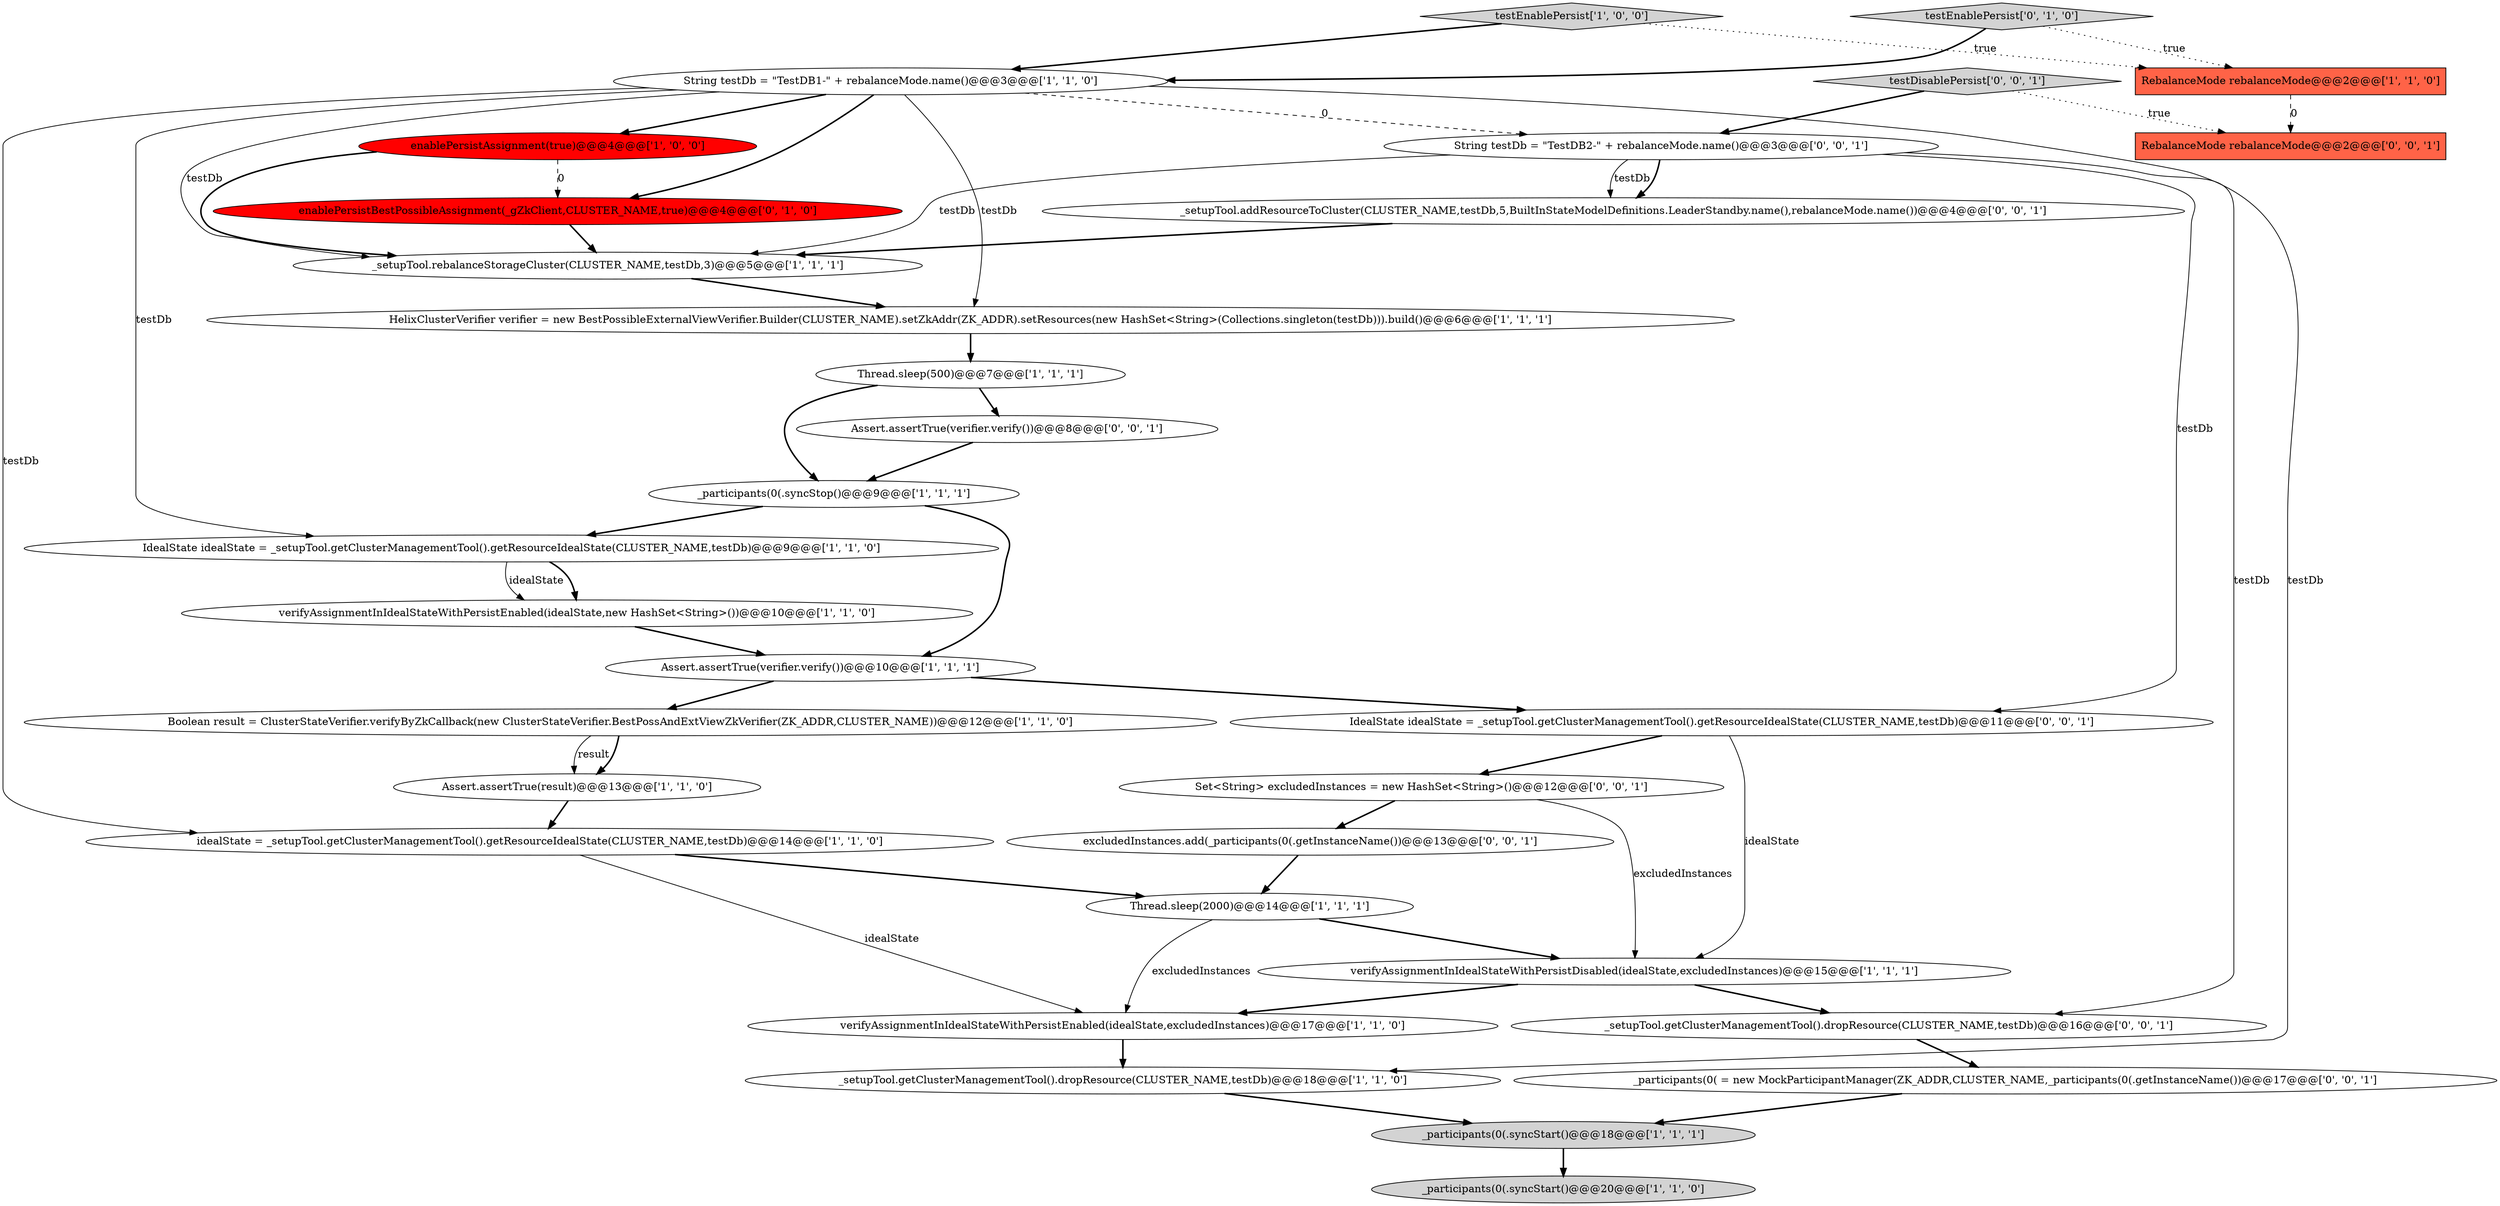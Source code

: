 digraph {
17 [style = filled, label = "Thread.sleep(500)@@@7@@@['1', '1', '1']", fillcolor = white, shape = ellipse image = "AAA0AAABBB1BBB"];
29 [style = filled, label = "_setupTool.getClusterManagementTool().dropResource(CLUSTER_NAME,testDb)@@@16@@@['0', '0', '1']", fillcolor = white, shape = ellipse image = "AAA0AAABBB3BBB"];
30 [style = filled, label = "Assert.assertTrue(verifier.verify())@@@8@@@['0', '0', '1']", fillcolor = white, shape = ellipse image = "AAA0AAABBB3BBB"];
24 [style = filled, label = "testDisablePersist['0', '0', '1']", fillcolor = lightgray, shape = diamond image = "AAA0AAABBB3BBB"];
26 [style = filled, label = "Set<String> excludedInstances = new HashSet<String>()@@@12@@@['0', '0', '1']", fillcolor = white, shape = ellipse image = "AAA0AAABBB3BBB"];
28 [style = filled, label = "String testDb = \"TestDB2-\" + rebalanceMode.name()@@@3@@@['0', '0', '1']", fillcolor = white, shape = ellipse image = "AAA0AAABBB3BBB"];
7 [style = filled, label = "String testDb = \"TestDB1-\" + rebalanceMode.name()@@@3@@@['1', '1', '0']", fillcolor = white, shape = ellipse image = "AAA0AAABBB1BBB"];
21 [style = filled, label = "enablePersistBestPossibleAssignment(_gZkClient,CLUSTER_NAME,true)@@@4@@@['0', '1', '0']", fillcolor = red, shape = ellipse image = "AAA1AAABBB2BBB"];
14 [style = filled, label = "enablePersistAssignment(true)@@@4@@@['1', '0', '0']", fillcolor = red, shape = ellipse image = "AAA1AAABBB1BBB"];
23 [style = filled, label = "IdealState idealState = _setupTool.getClusterManagementTool().getResourceIdealState(CLUSTER_NAME,testDb)@@@11@@@['0', '0', '1']", fillcolor = white, shape = ellipse image = "AAA0AAABBB3BBB"];
16 [style = filled, label = "Assert.assertTrue(verifier.verify())@@@10@@@['1', '1', '1']", fillcolor = white, shape = ellipse image = "AAA0AAABBB1BBB"];
12 [style = filled, label = "RebalanceMode rebalanceMode@@@2@@@['1', '1', '0']", fillcolor = tomato, shape = box image = "AAA0AAABBB1BBB"];
19 [style = filled, label = "IdealState idealState = _setupTool.getClusterManagementTool().getResourceIdealState(CLUSTER_NAME,testDb)@@@9@@@['1', '1', '0']", fillcolor = white, shape = ellipse image = "AAA0AAABBB1BBB"];
31 [style = filled, label = "RebalanceMode rebalanceMode@@@2@@@['0', '0', '1']", fillcolor = tomato, shape = box image = "AAA0AAABBB3BBB"];
4 [style = filled, label = "_setupTool.rebalanceStorageCluster(CLUSTER_NAME,testDb,3)@@@5@@@['1', '1', '1']", fillcolor = white, shape = ellipse image = "AAA0AAABBB1BBB"];
8 [style = filled, label = "verifyAssignmentInIdealStateWithPersistEnabled(idealState,excludedInstances)@@@17@@@['1', '1', '0']", fillcolor = white, shape = ellipse image = "AAA0AAABBB1BBB"];
18 [style = filled, label = "testEnablePersist['1', '0', '0']", fillcolor = lightgray, shape = diamond image = "AAA0AAABBB1BBB"];
25 [style = filled, label = "_participants(0( = new MockParticipantManager(ZK_ADDR,CLUSTER_NAME,_participants(0(.getInstanceName())@@@17@@@['0', '0', '1']", fillcolor = white, shape = ellipse image = "AAA0AAABBB3BBB"];
1 [style = filled, label = "_participants(0(.syncStop()@@@9@@@['1', '1', '1']", fillcolor = white, shape = ellipse image = "AAA0AAABBB1BBB"];
3 [style = filled, label = "HelixClusterVerifier verifier = new BestPossibleExternalViewVerifier.Builder(CLUSTER_NAME).setZkAddr(ZK_ADDR).setResources(new HashSet<String>(Collections.singleton(testDb))).build()@@@6@@@['1', '1', '1']", fillcolor = white, shape = ellipse image = "AAA0AAABBB1BBB"];
13 [style = filled, label = "Boolean result = ClusterStateVerifier.verifyByZkCallback(new ClusterStateVerifier.BestPossAndExtViewZkVerifier(ZK_ADDR,CLUSTER_NAME))@@@12@@@['1', '1', '0']", fillcolor = white, shape = ellipse image = "AAA0AAABBB1BBB"];
20 [style = filled, label = "testEnablePersist['0', '1', '0']", fillcolor = lightgray, shape = diamond image = "AAA0AAABBB2BBB"];
0 [style = filled, label = "_participants(0(.syncStart()@@@20@@@['1', '1', '0']", fillcolor = lightgray, shape = ellipse image = "AAA0AAABBB1BBB"];
10 [style = filled, label = "verifyAssignmentInIdealStateWithPersistEnabled(idealState,new HashSet<String>())@@@10@@@['1', '1', '0']", fillcolor = white, shape = ellipse image = "AAA0AAABBB1BBB"];
5 [style = filled, label = "idealState = _setupTool.getClusterManagementTool().getResourceIdealState(CLUSTER_NAME,testDb)@@@14@@@['1', '1', '0']", fillcolor = white, shape = ellipse image = "AAA0AAABBB1BBB"];
6 [style = filled, label = "verifyAssignmentInIdealStateWithPersistDisabled(idealState,excludedInstances)@@@15@@@['1', '1', '1']", fillcolor = white, shape = ellipse image = "AAA0AAABBB1BBB"];
9 [style = filled, label = "Thread.sleep(2000)@@@14@@@['1', '1', '1']", fillcolor = white, shape = ellipse image = "AAA0AAABBB1BBB"];
22 [style = filled, label = "_setupTool.addResourceToCluster(CLUSTER_NAME,testDb,5,BuiltInStateModelDefinitions.LeaderStandby.name(),rebalanceMode.name())@@@4@@@['0', '0', '1']", fillcolor = white, shape = ellipse image = "AAA0AAABBB3BBB"];
11 [style = filled, label = "_setupTool.getClusterManagementTool().dropResource(CLUSTER_NAME,testDb)@@@18@@@['1', '1', '0']", fillcolor = white, shape = ellipse image = "AAA0AAABBB1BBB"];
27 [style = filled, label = "excludedInstances.add(_participants(0(.getInstanceName())@@@13@@@['0', '0', '1']", fillcolor = white, shape = ellipse image = "AAA0AAABBB3BBB"];
2 [style = filled, label = "_participants(0(.syncStart()@@@18@@@['1', '1', '1']", fillcolor = lightgray, shape = ellipse image = "AAA0AAABBB1BBB"];
15 [style = filled, label = "Assert.assertTrue(result)@@@13@@@['1', '1', '0']", fillcolor = white, shape = ellipse image = "AAA0AAABBB1BBB"];
24->28 [style = bold, label=""];
4->3 [style = bold, label=""];
7->3 [style = solid, label="testDb"];
16->13 [style = bold, label=""];
7->5 [style = solid, label="testDb"];
26->6 [style = solid, label="excludedInstances"];
30->1 [style = bold, label=""];
17->1 [style = bold, label=""];
5->9 [style = bold, label=""];
7->19 [style = solid, label="testDb"];
5->8 [style = solid, label="idealState"];
7->11 [style = solid, label="testDb"];
27->9 [style = bold, label=""];
24->31 [style = dotted, label="true"];
23->26 [style = bold, label=""];
12->31 [style = dashed, label="0"];
29->25 [style = bold, label=""];
19->10 [style = bold, label=""];
17->30 [style = bold, label=""];
16->23 [style = bold, label=""];
28->23 [style = solid, label="testDb"];
25->2 [style = bold, label=""];
11->2 [style = bold, label=""];
15->5 [style = bold, label=""];
6->29 [style = bold, label=""];
9->6 [style = bold, label=""];
22->4 [style = bold, label=""];
7->14 [style = bold, label=""];
7->4 [style = solid, label="testDb"];
26->27 [style = bold, label=""];
2->0 [style = bold, label=""];
14->4 [style = bold, label=""];
18->12 [style = dotted, label="true"];
10->16 [style = bold, label=""];
7->28 [style = dashed, label="0"];
1->16 [style = bold, label=""];
9->8 [style = solid, label="excludedInstances"];
23->6 [style = solid, label="idealState"];
6->8 [style = bold, label=""];
28->22 [style = solid, label="testDb"];
7->21 [style = bold, label=""];
3->17 [style = bold, label=""];
14->21 [style = dashed, label="0"];
13->15 [style = solid, label="result"];
28->4 [style = solid, label="testDb"];
20->12 [style = dotted, label="true"];
13->15 [style = bold, label=""];
20->7 [style = bold, label=""];
1->19 [style = bold, label=""];
18->7 [style = bold, label=""];
19->10 [style = solid, label="idealState"];
8->11 [style = bold, label=""];
28->29 [style = solid, label="testDb"];
28->22 [style = bold, label=""];
21->4 [style = bold, label=""];
}
